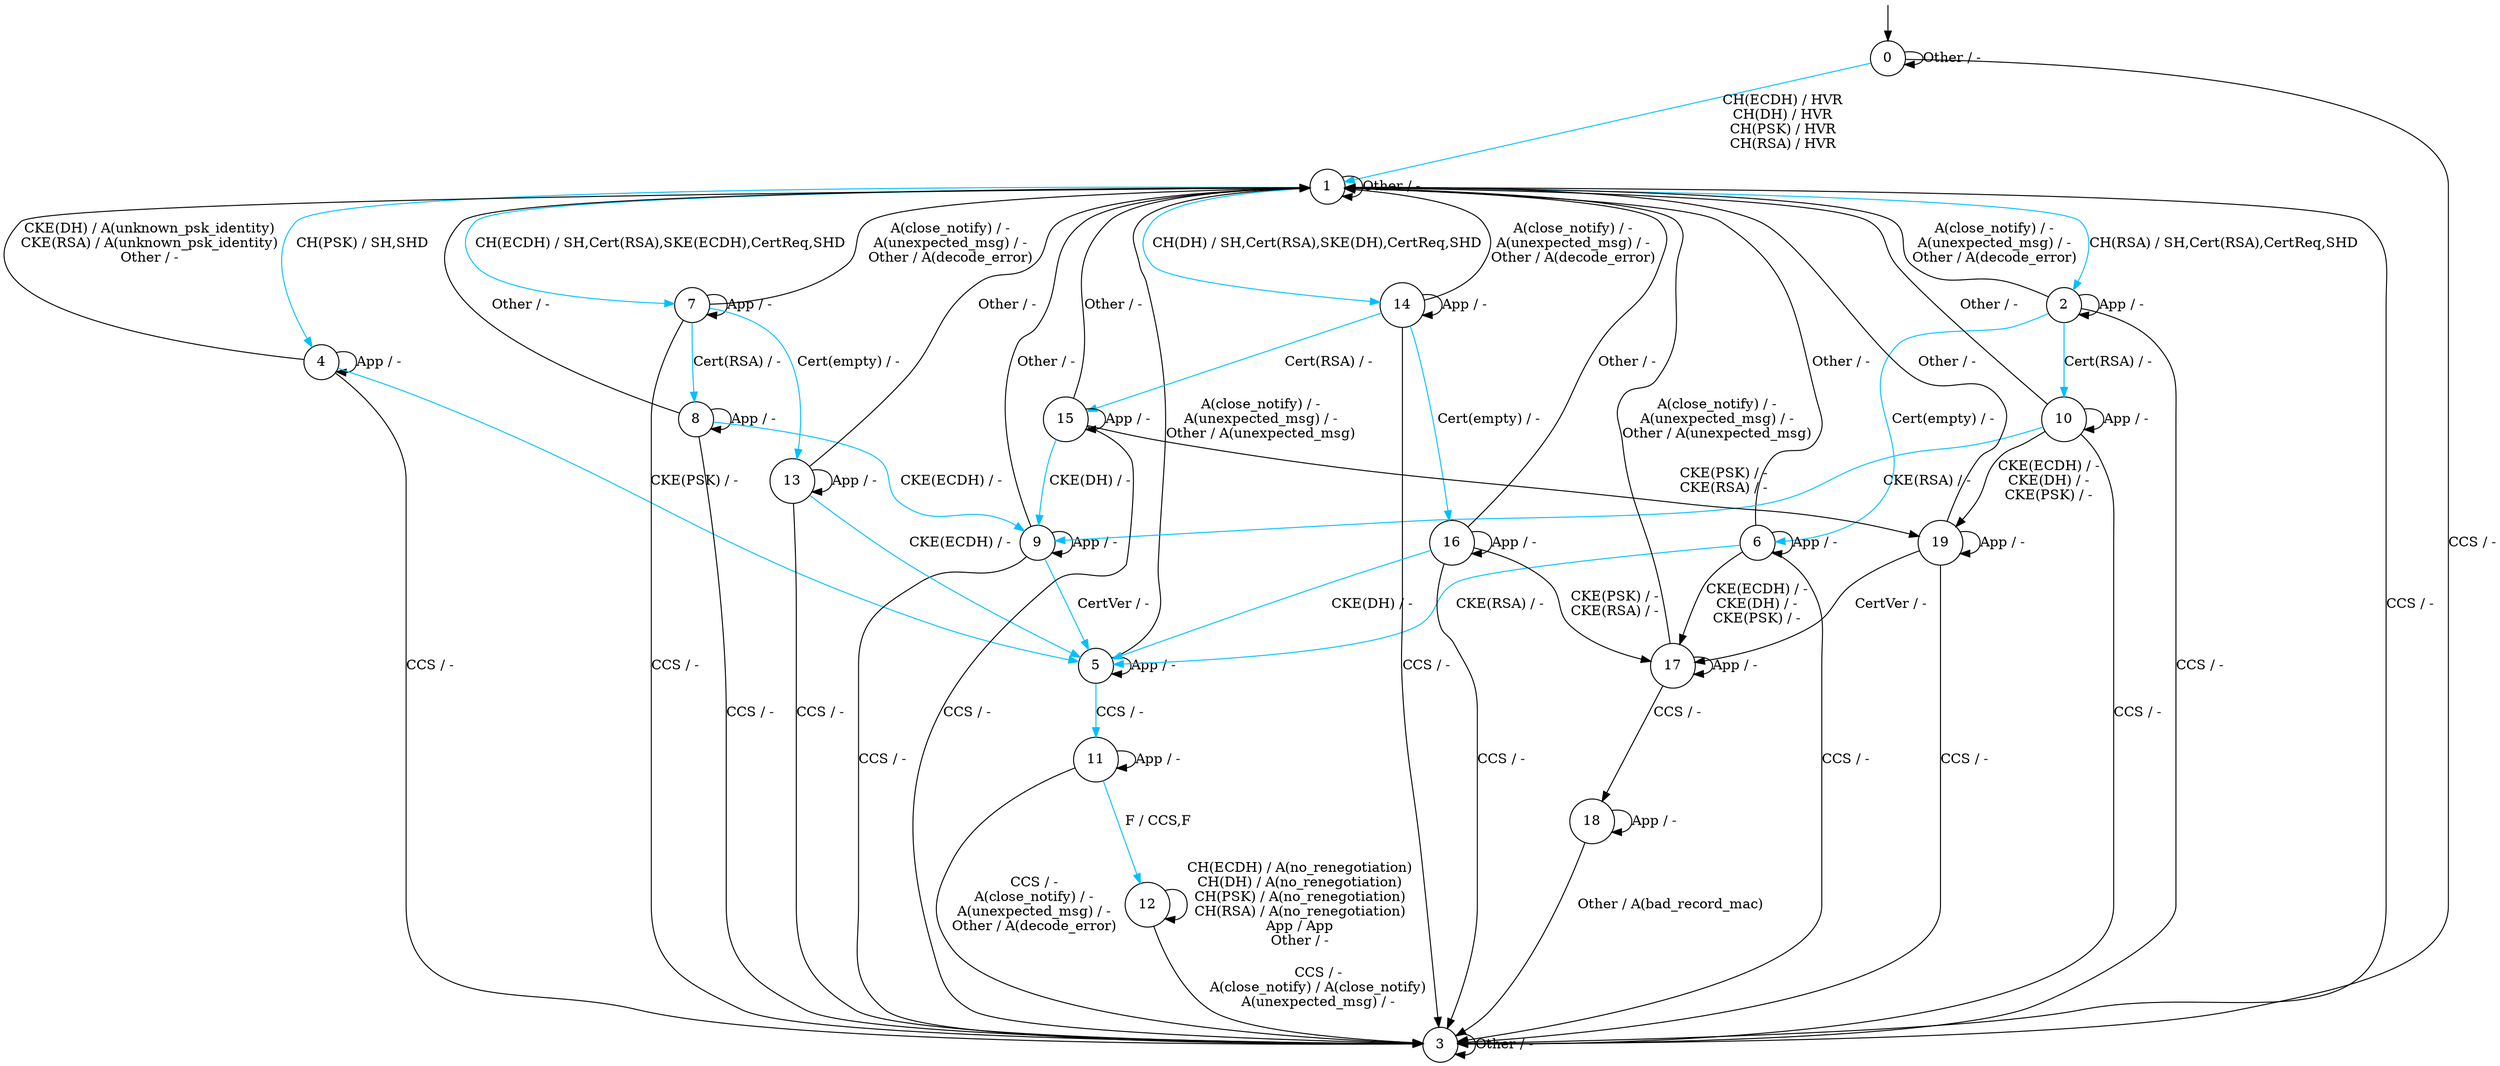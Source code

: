 digraph g {
s0 [label="0", shape="circle"];
s1 [label="1", shape="circle"];
s2 [label="2", shape="circle"];
s3 [label="3", shape="circle"];
s4 [label="4", shape="circle"];
s5 [label="5", shape="circle"];
s6 [label="6", shape="circle"];
s7 [label="7", shape="circle"];
s8 [label="8", shape="circle"];
s9 [label="9", shape="circle"];
s10 [label="10", shape="circle"];
s11 [label="11", shape="circle"];
s12 [label="12", shape="circle"];
s13 [label="13", shape="circle"];
s14 [label="14", shape="circle"];
s15 [label="15", shape="circle"];
s16 [label="16", shape="circle"];
s17 [label="17", shape="circle"];
s18 [label="18", shape="circle"];
s19 [label="19", shape="circle"];
s0 -> s1  [color="deepskyblue", label="CH(ECDH) / HVR
CH(DH) / HVR
CH(PSK) / HVR
CH(RSA) / HVR"];
s0 -> s3  [label="CCS / -"];
s0 -> s0  [label="Other / -"];
s1 -> s7  [color="deepskyblue", label="CH(ECDH) / SH,Cert(RSA),SKE(ECDH),CertReq,SHD"];
s1 -> s14  [color="deepskyblue", label="CH(DH) / SH,Cert(RSA),SKE(DH),CertReq,SHD"];
s1 -> s4  [color="deepskyblue", label="CH(PSK) / SH,SHD"];
s1 -> s2  [color="deepskyblue", label="CH(RSA) / SH,Cert(RSA),CertReq,SHD"];
s1 -> s3  [label="CCS / -"];
s1 -> s1  [label="Other / -"];
s2 -> s3  [label="CCS / -"];
s2 -> s2  [label="App / -"];
s2 -> s10  [color="deepskyblue", label="Cert(RSA) / -"];
s2 -> s6  [color="deepskyblue", label="Cert(empty) / -"];
s2 -> s1  [label="A(close_notify) / -
A(unexpected_msg) / -
Other / A(decode_error)"];
s3 -> s3  [label="Other / -"];
s4 -> s1  [label="CKE(DH) / A(unknown_psk_identity)
CKE(RSA) / A(unknown_psk_identity)
Other / -"];
s4 -> s5  [color="deepskyblue", label="CKE(PSK) / -"];
s4 -> s3  [label="CCS / -"];
s4 -> s4  [label="App / -"];
s5 -> s11  [color="deepskyblue", label="CCS / -"];
s5 -> s5  [label="App / -"];
s5 -> s1  [label="A(close_notify) / -
A(unexpected_msg) / -
Other / A(unexpected_msg)"];
s6 -> s17  [label="CKE(ECDH) / -
CKE(DH) / -
CKE(PSK) / -"];
s6 -> s5  [color="deepskyblue", label="CKE(RSA) / -"];
s6 -> s3  [label="CCS / -"];
s6 -> s6  [label="App / -"];
s6 -> s1  [label="Other / -"];
s7 -> s3  [label="CCS / -"];
s7 -> s7  [label="App / -"];
s7 -> s8  [color="deepskyblue", label="Cert(RSA) / -"];
s7 -> s13  [color="deepskyblue", label="Cert(empty) / -"];
s7 -> s1  [label="A(close_notify) / -
A(unexpected_msg) / -
Other / A(decode_error)"];
s8 -> s9  [color="deepskyblue", label="CKE(ECDH) / -"];
s8 -> s3  [label="CCS / -"];
s8 -> s8  [label="App / -"];
s8 -> s1  [label="Other / -"];
s9 -> s3  [label="CCS / -"];
s9 -> s9  [label="App / -"];
s9 -> s5  [color="deepskyblue", label="CertVer / -"];
s9 -> s1  [label="Other / -"];
s10 -> s19  [label="CKE(ECDH) / -
CKE(DH) / -
CKE(PSK) / -"];
s10 -> s9  [color="deepskyblue", label="CKE(RSA) / -"];
s10 -> s3  [label="CCS / -"];
s10 -> s10  [label="App / -"];
s10 -> s1  [label="Other / -"];
s11 -> s3  [label="CCS / -
A(close_notify) / -
A(unexpected_msg) / -
Other / A(decode_error)"];
s11 -> s12  [color="deepskyblue", label="F / CCS,F"];
s11 -> s11  [label="App / -"];
s12 -> s12  [label="CH(ECDH) / A(no_renegotiation)
CH(DH) / A(no_renegotiation)
CH(PSK) / A(no_renegotiation)
CH(RSA) / A(no_renegotiation)
App / App
Other / -"];
s12 -> s3  [label="CCS / -
A(close_notify) / A(close_notify)
A(unexpected_msg) / -"];
s13 -> s5  [color="deepskyblue", label="CKE(ECDH) / -"];
s13 -> s3  [label="CCS / -"];
s13 -> s13  [label="App / -"];
s13 -> s1  [label="Other / -"];
s14 -> s3  [label="CCS / -"];
s14 -> s14  [label="App / -"];
s14 -> s15  [color="deepskyblue", label="Cert(RSA) / -"];
s14 -> s16  [color="deepskyblue", label="Cert(empty) / -"];
s14 -> s1  [label="A(close_notify) / -
A(unexpected_msg) / -
Other / A(decode_error)"];
s15 -> s9  [color="deepskyblue", label="CKE(DH) / -"];
s15 -> s19  [label="CKE(PSK) / -
CKE(RSA) / -"];
s15 -> s3  [label="CCS / -"];
s15 -> s15  [label="App / -"];
s15 -> s1  [label="Other / -"];
s16 -> s5  [color="deepskyblue", label="CKE(DH) / -"];
s16 -> s17  [label="CKE(PSK) / -
CKE(RSA) / -"];
s16 -> s3  [label="CCS / -"];
s16 -> s16  [label="App / -"];
s16 -> s1  [label="Other / -"];
s17 -> s18  [label="CCS / -"];
s17 -> s17  [label="App / -"];
s17 -> s1  [label="A(close_notify) / -
A(unexpected_msg) / -
Other / A(unexpected_msg)"];
s18 -> s18  [label="App / -"];
s18 -> s3  [label="Other / A(bad_record_mac)"];
s19 -> s3  [label="CCS / -"];
s19 -> s19  [label="App / -"];
s19 -> s17  [label="CertVer / -"];
s19 -> s1  [label="Other / -"];
__start0 [height="0", label="", shape="none", width="0"];
__start0 -> s0;
}
